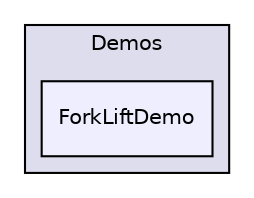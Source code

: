 digraph "bullet/bullet-2.82-r2704/Demos/ForkLiftDemo" {
  compound=true
  node [ fontsize="10", fontname="Helvetica"];
  edge [ labelfontsize="10", labelfontname="Helvetica"];
  subgraph clusterdir_fbeee990c6fb95278eb756dfe9f9c37f {
    graph [ bgcolor="#ddddee", pencolor="black", label="Demos" fontname="Helvetica", fontsize="10", URL="dir_fbeee990c6fb95278eb756dfe9f9c37f.html"]
  dir_f57bc99827ab07ec59516bb7c092bbf2 [shape=box, label="ForkLiftDemo", style="filled", fillcolor="#eeeeff", pencolor="black", URL="dir_f57bc99827ab07ec59516bb7c092bbf2.html"];
  }
}
